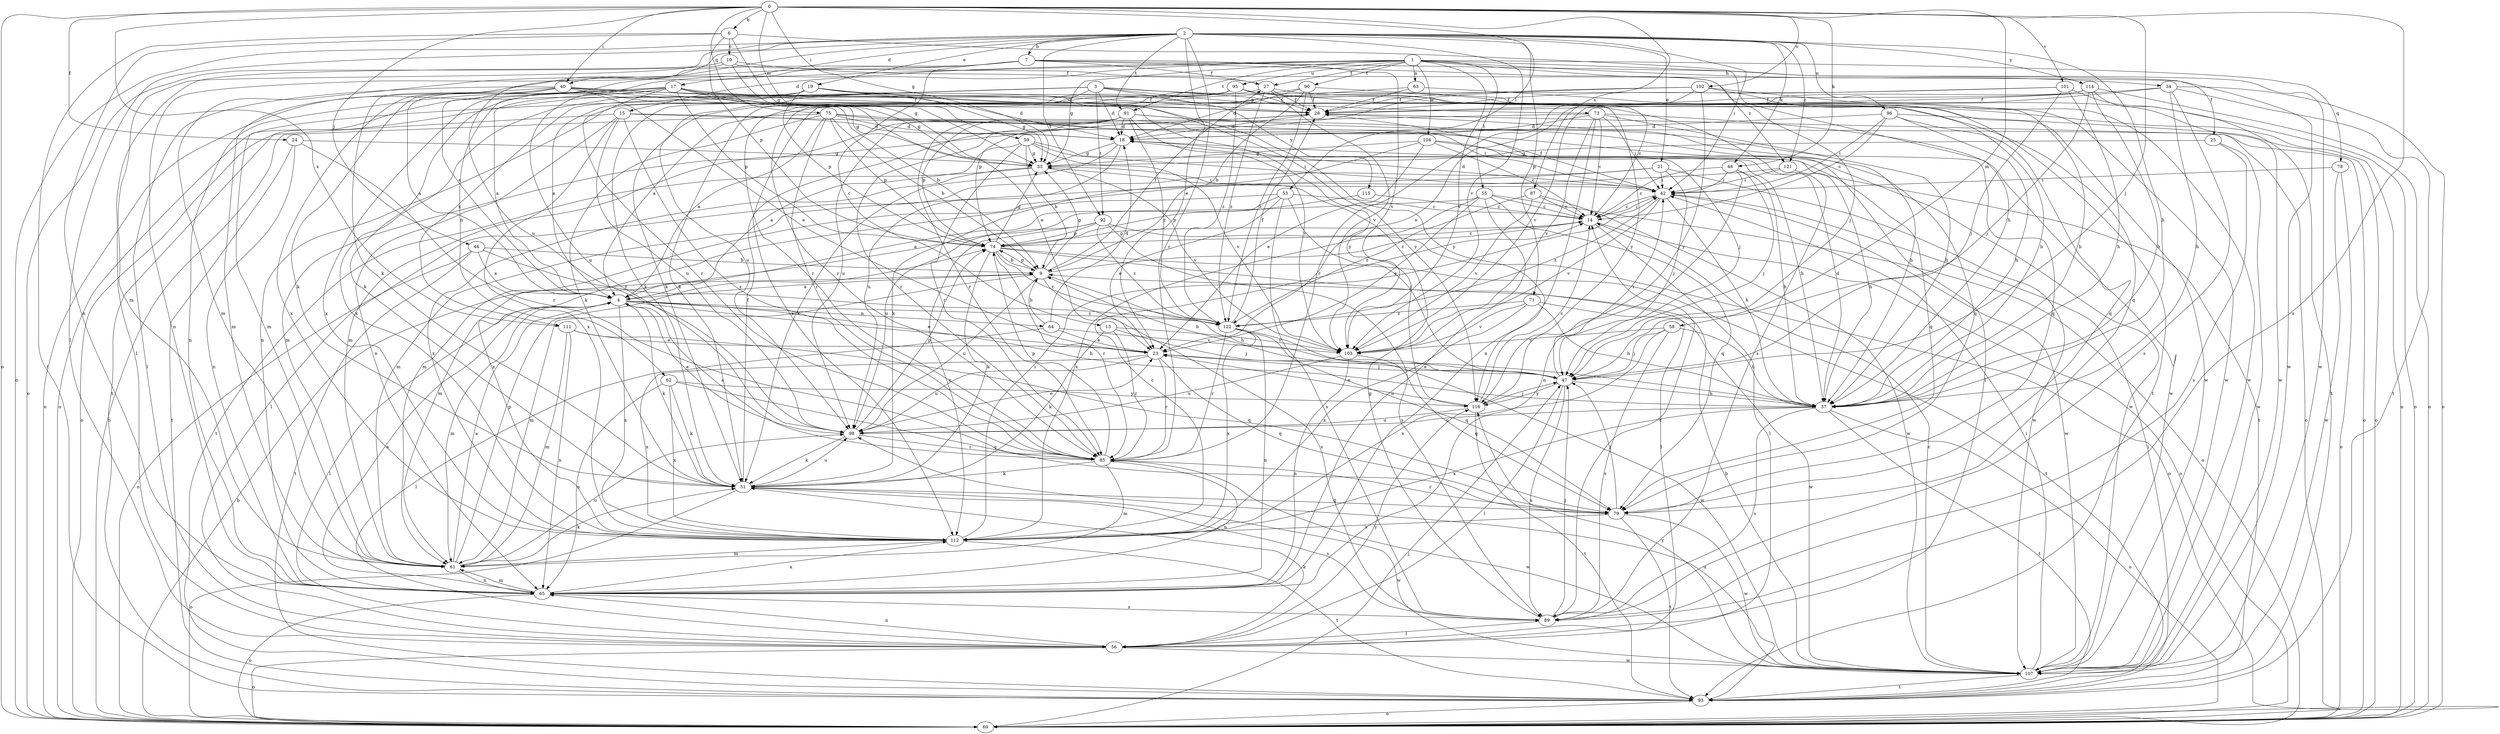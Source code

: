 strict digraph  {
0;
1;
2;
3;
4;
6;
7;
9;
10;
13;
14;
15;
17;
18;
19;
21;
23;
24;
25;
27;
28;
33;
34;
37;
40;
42;
44;
47;
48;
51;
53;
55;
56;
58;
59;
61;
62;
63;
64;
65;
69;
71;
73;
74;
75;
78;
79;
85;
87;
89;
90;
91;
92;
93;
95;
96;
98;
101;
102;
103;
104;
107;
111;
112;
114;
115;
116;
121;
122;
0 -> 6  [label=b];
0 -> 24  [label=f];
0 -> 33  [label=g];
0 -> 40  [label=i];
0 -> 44  [label=j];
0 -> 47  [label=j];
0 -> 48  [label=k];
0 -> 53  [label=l];
0 -> 58  [label=m];
0 -> 59  [label=m];
0 -> 69  [label=o];
0 -> 75  [label=q];
0 -> 87  [label=s];
0 -> 89  [label=s];
0 -> 101  [label=v];
0 -> 102  [label=v];
0 -> 111  [label=x];
1 -> 4  [label=a];
1 -> 15  [label=d];
1 -> 25  [label=f];
1 -> 27  [label=f];
1 -> 33  [label=g];
1 -> 34  [label=h];
1 -> 55  [label=l];
1 -> 62  [label=n];
1 -> 63  [label=n];
1 -> 78  [label=q];
1 -> 90  [label=t];
1 -> 91  [label=t];
1 -> 95  [label=u];
1 -> 103  [label=v];
1 -> 104  [label=w];
1 -> 121  [label=z];
2 -> 7  [label=b];
2 -> 17  [label=d];
2 -> 19  [label=e];
2 -> 21  [label=e];
2 -> 23  [label=e];
2 -> 37  [label=h];
2 -> 40  [label=i];
2 -> 42  [label=i];
2 -> 48  [label=k];
2 -> 56  [label=l];
2 -> 61  [label=m];
2 -> 69  [label=o];
2 -> 71  [label=p];
2 -> 85  [label=r];
2 -> 91  [label=t];
2 -> 92  [label=t];
2 -> 96  [label=u];
2 -> 98  [label=u];
2 -> 103  [label=v];
2 -> 114  [label=y];
2 -> 121  [label=z];
3 -> 4  [label=a];
3 -> 18  [label=d];
3 -> 51  [label=k];
3 -> 69  [label=o];
3 -> 73  [label=p];
3 -> 92  [label=t];
3 -> 98  [label=u];
3 -> 111  [label=x];
3 -> 115  [label=y];
3 -> 116  [label=y];
4 -> 23  [label=e];
4 -> 37  [label=h];
4 -> 51  [label=k];
4 -> 56  [label=l];
4 -> 61  [label=m];
4 -> 64  [label=n];
4 -> 112  [label=x];
4 -> 122  [label=z];
6 -> 10  [label=c];
6 -> 33  [label=g];
6 -> 37  [label=h];
6 -> 65  [label=n];
6 -> 74  [label=p];
6 -> 93  [label=t];
7 -> 13  [label=c];
7 -> 27  [label=f];
7 -> 47  [label=j];
7 -> 51  [label=k];
7 -> 61  [label=m];
7 -> 65  [label=n];
7 -> 103  [label=v];
7 -> 107  [label=w];
9 -> 4  [label=a];
9 -> 14  [label=c];
9 -> 27  [label=f];
9 -> 33  [label=g];
9 -> 37  [label=h];
9 -> 61  [label=m];
9 -> 74  [label=p];
9 -> 89  [label=s];
9 -> 98  [label=u];
10 -> 27  [label=f];
10 -> 33  [label=g];
10 -> 56  [label=l];
10 -> 69  [label=o];
10 -> 107  [label=w];
13 -> 47  [label=j];
13 -> 51  [label=k];
13 -> 85  [label=r];
13 -> 103  [label=v];
14 -> 42  [label=i];
14 -> 56  [label=l];
14 -> 69  [label=o];
14 -> 74  [label=p];
15 -> 18  [label=d];
15 -> 56  [label=l];
15 -> 65  [label=n];
15 -> 69  [label=o];
15 -> 85  [label=r];
15 -> 98  [label=u];
15 -> 112  [label=x];
17 -> 4  [label=a];
17 -> 18  [label=d];
17 -> 23  [label=e];
17 -> 28  [label=f];
17 -> 33  [label=g];
17 -> 51  [label=k];
17 -> 61  [label=m];
17 -> 65  [label=n];
17 -> 74  [label=p];
17 -> 85  [label=r];
17 -> 98  [label=u];
17 -> 112  [label=x];
17 -> 116  [label=y];
18 -> 33  [label=g];
18 -> 51  [label=k];
18 -> 93  [label=t];
18 -> 98  [label=u];
19 -> 28  [label=f];
19 -> 33  [label=g];
19 -> 69  [label=o];
19 -> 74  [label=p];
19 -> 89  [label=s];
19 -> 93  [label=t];
19 -> 112  [label=x];
19 -> 116  [label=y];
21 -> 42  [label=i];
21 -> 47  [label=j];
21 -> 56  [label=l];
21 -> 61  [label=m];
21 -> 107  [label=w];
23 -> 47  [label=j];
23 -> 79  [label=q];
23 -> 85  [label=r];
23 -> 98  [label=u];
23 -> 112  [label=x];
24 -> 33  [label=g];
24 -> 65  [label=n];
24 -> 85  [label=r];
24 -> 93  [label=t];
25 -> 33  [label=g];
25 -> 89  [label=s];
25 -> 107  [label=w];
27 -> 28  [label=f];
27 -> 51  [label=k];
27 -> 93  [label=t];
27 -> 103  [label=v];
27 -> 122  [label=z];
28 -> 18  [label=d];
28 -> 37  [label=h];
28 -> 69  [label=o];
28 -> 85  [label=r];
33 -> 42  [label=i];
33 -> 93  [label=t];
33 -> 103  [label=v];
33 -> 112  [label=x];
34 -> 28  [label=f];
34 -> 37  [label=h];
34 -> 69  [label=o];
34 -> 89  [label=s];
34 -> 93  [label=t];
34 -> 103  [label=v];
37 -> 18  [label=d];
37 -> 69  [label=o];
37 -> 89  [label=s];
37 -> 93  [label=t];
37 -> 98  [label=u];
37 -> 112  [label=x];
40 -> 4  [label=a];
40 -> 9  [label=b];
40 -> 23  [label=e];
40 -> 28  [label=f];
40 -> 33  [label=g];
40 -> 51  [label=k];
40 -> 56  [label=l];
40 -> 61  [label=m];
40 -> 79  [label=q];
40 -> 112  [label=x];
40 -> 116  [label=y];
42 -> 14  [label=c];
42 -> 18  [label=d];
42 -> 28  [label=f];
42 -> 37  [label=h];
42 -> 103  [label=v];
42 -> 107  [label=w];
42 -> 122  [label=z];
44 -> 4  [label=a];
44 -> 9  [label=b];
44 -> 69  [label=o];
44 -> 93  [label=t];
44 -> 122  [label=z];
47 -> 9  [label=b];
47 -> 23  [label=e];
47 -> 37  [label=h];
47 -> 42  [label=i];
47 -> 56  [label=l];
47 -> 89  [label=s];
47 -> 116  [label=y];
48 -> 14  [label=c];
48 -> 37  [label=h];
48 -> 42  [label=i];
48 -> 47  [label=j];
48 -> 65  [label=n];
51 -> 28  [label=f];
51 -> 69  [label=o];
51 -> 79  [label=q];
51 -> 89  [label=s];
51 -> 98  [label=u];
51 -> 107  [label=w];
53 -> 4  [label=a];
53 -> 14  [label=c];
53 -> 23  [label=e];
53 -> 47  [label=j];
53 -> 89  [label=s];
53 -> 112  [label=x];
55 -> 14  [label=c];
55 -> 23  [label=e];
55 -> 65  [label=n];
55 -> 69  [label=o];
55 -> 79  [label=q];
55 -> 98  [label=u];
55 -> 112  [label=x];
56 -> 51  [label=k];
56 -> 65  [label=n];
56 -> 69  [label=o];
56 -> 107  [label=w];
56 -> 116  [label=y];
58 -> 37  [label=h];
58 -> 47  [label=j];
58 -> 89  [label=s];
58 -> 103  [label=v];
58 -> 112  [label=x];
59 -> 4  [label=a];
59 -> 9  [label=b];
59 -> 33  [label=g];
59 -> 37  [label=h];
59 -> 42  [label=i];
59 -> 85  [label=r];
59 -> 103  [label=v];
61 -> 4  [label=a];
61 -> 51  [label=k];
61 -> 65  [label=n];
61 -> 74  [label=p];
61 -> 98  [label=u];
62 -> 51  [label=k];
62 -> 65  [label=n];
62 -> 79  [label=q];
62 -> 112  [label=x];
62 -> 116  [label=y];
63 -> 28  [label=f];
63 -> 107  [label=w];
63 -> 112  [label=x];
64 -> 9  [label=b];
64 -> 18  [label=d];
64 -> 23  [label=e];
64 -> 56  [label=l];
64 -> 103  [label=v];
65 -> 4  [label=a];
65 -> 61  [label=m];
65 -> 69  [label=o];
65 -> 89  [label=s];
65 -> 112  [label=x];
69 -> 9  [label=b];
69 -> 47  [label=j];
71 -> 37  [label=h];
71 -> 103  [label=v];
71 -> 107  [label=w];
71 -> 112  [label=x];
71 -> 122  [label=z];
73 -> 14  [label=c];
73 -> 18  [label=d];
73 -> 37  [label=h];
73 -> 42  [label=i];
73 -> 61  [label=m];
73 -> 65  [label=n];
73 -> 103  [label=v];
73 -> 107  [label=w];
74 -> 9  [label=b];
74 -> 14  [label=c];
74 -> 33  [label=g];
74 -> 51  [label=k];
74 -> 56  [label=l];
74 -> 85  [label=r];
74 -> 93  [label=t];
74 -> 122  [label=z];
75 -> 4  [label=a];
75 -> 9  [label=b];
75 -> 18  [label=d];
75 -> 42  [label=i];
75 -> 47  [label=j];
75 -> 51  [label=k];
75 -> 69  [label=o];
75 -> 74  [label=p];
75 -> 79  [label=q];
75 -> 85  [label=r];
78 -> 42  [label=i];
78 -> 69  [label=o];
78 -> 107  [label=w];
79 -> 47  [label=j];
79 -> 85  [label=r];
79 -> 93  [label=t];
79 -> 107  [label=w];
79 -> 112  [label=x];
85 -> 4  [label=a];
85 -> 51  [label=k];
85 -> 61  [label=m];
85 -> 65  [label=n];
85 -> 74  [label=p];
85 -> 107  [label=w];
87 -> 14  [label=c];
87 -> 103  [label=v];
87 -> 107  [label=w];
87 -> 122  [label=z];
89 -> 14  [label=c];
89 -> 33  [label=g];
89 -> 47  [label=j];
89 -> 56  [label=l];
90 -> 9  [label=b];
90 -> 18  [label=d];
90 -> 28  [label=f];
90 -> 85  [label=r];
90 -> 107  [label=w];
90 -> 122  [label=z];
91 -> 18  [label=d];
91 -> 61  [label=m];
91 -> 69  [label=o];
91 -> 74  [label=p];
91 -> 79  [label=q];
91 -> 85  [label=r];
91 -> 98  [label=u];
91 -> 103  [label=v];
91 -> 122  [label=z];
92 -> 61  [label=m];
92 -> 69  [label=o];
92 -> 74  [label=p];
92 -> 89  [label=s];
92 -> 112  [label=x];
92 -> 122  [label=z];
93 -> 42  [label=i];
93 -> 69  [label=o];
93 -> 98  [label=u];
95 -> 14  [label=c];
95 -> 28  [label=f];
95 -> 37  [label=h];
95 -> 51  [label=k];
95 -> 65  [label=n];
95 -> 69  [label=o];
95 -> 85  [label=r];
95 -> 107  [label=w];
95 -> 122  [label=z];
96 -> 14  [label=c];
96 -> 18  [label=d];
96 -> 37  [label=h];
96 -> 42  [label=i];
96 -> 69  [label=o];
96 -> 79  [label=q];
98 -> 4  [label=a];
98 -> 23  [label=e];
98 -> 51  [label=k];
98 -> 74  [label=p];
98 -> 85  [label=r];
101 -> 4  [label=a];
101 -> 28  [label=f];
101 -> 37  [label=h];
101 -> 47  [label=j];
101 -> 69  [label=o];
102 -> 28  [label=f];
102 -> 37  [label=h];
102 -> 74  [label=p];
102 -> 85  [label=r];
102 -> 107  [label=w];
102 -> 116  [label=y];
103 -> 65  [label=n];
103 -> 79  [label=q];
103 -> 98  [label=u];
104 -> 14  [label=c];
104 -> 23  [label=e];
104 -> 33  [label=g];
104 -> 51  [label=k];
104 -> 79  [label=q];
104 -> 107  [label=w];
107 -> 9  [label=b];
107 -> 14  [label=c];
107 -> 42  [label=i];
107 -> 93  [label=t];
107 -> 116  [label=y];
111 -> 23  [label=e];
111 -> 61  [label=m];
111 -> 65  [label=n];
111 -> 79  [label=q];
112 -> 14  [label=c];
112 -> 42  [label=i];
112 -> 61  [label=m];
112 -> 93  [label=t];
114 -> 23  [label=e];
114 -> 28  [label=f];
114 -> 37  [label=h];
114 -> 47  [label=j];
114 -> 69  [label=o];
114 -> 93  [label=t];
115 -> 14  [label=c];
115 -> 74  [label=p];
116 -> 14  [label=c];
116 -> 23  [label=e];
116 -> 47  [label=j];
116 -> 93  [label=t];
116 -> 98  [label=u];
121 -> 37  [label=h];
121 -> 42  [label=i];
121 -> 61  [label=m];
122 -> 28  [label=f];
122 -> 65  [label=n];
122 -> 79  [label=q];
122 -> 85  [label=r];
122 -> 107  [label=w];
122 -> 112  [label=x];
}
